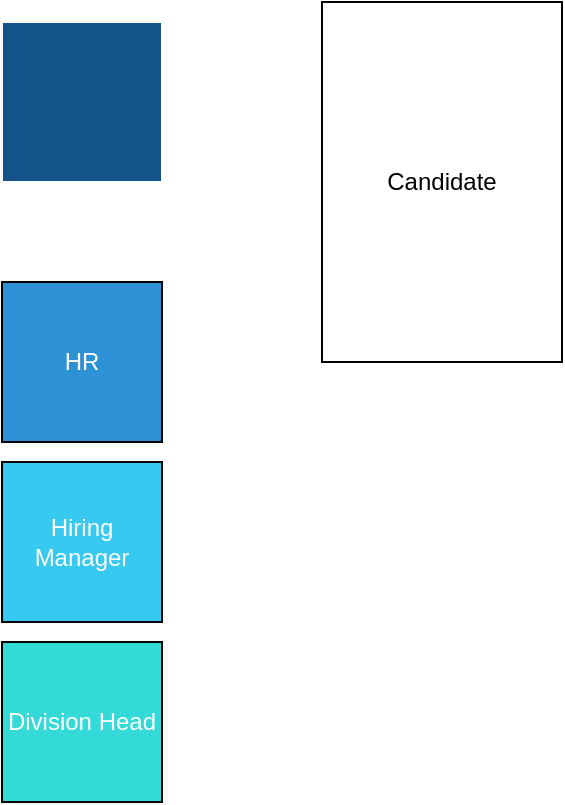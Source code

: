 <mxfile version="21.1.4" type="github">
  <diagram name="Page-1" id="x3qRDm9B7H_OVfXoaRfD">
    <mxGraphModel dx="1026" dy="643" grid="1" gridSize="10" guides="1" tooltips="1" connect="1" arrows="1" fold="1" page="1" pageScale="1" pageWidth="850" pageHeight="1100" math="0" shadow="0">
      <root>
        <mxCell id="0" />
        <mxCell id="1" parent="0" />
        <mxCell id="MzEPvq9lY3MwqnpipSgU-2" value="" style="whiteSpace=wrap;html=1;aspect=fixed;fillColor=#13538A;strokeColor=#FFFFFF;" vertex="1" parent="1">
          <mxGeometry x="40" y="100" width="80" height="80" as="geometry" />
        </mxCell>
        <mxCell id="MzEPvq9lY3MwqnpipSgU-3" value="&lt;font color=&quot;#ffffff&quot;&gt;HR&lt;/font&gt;" style="whiteSpace=wrap;html=1;aspect=fixed;fillColor=#2c92D5;" vertex="1" parent="1">
          <mxGeometry x="40" y="230" width="80" height="80" as="geometry" />
        </mxCell>
        <mxCell id="MzEPvq9lY3MwqnpipSgU-4" value="&lt;font color=&quot;#ffffff&quot;&gt;Hiring Manager&lt;/font&gt;" style="whiteSpace=wrap;html=1;aspect=fixed;fillColor=#37C9EF;" vertex="1" parent="1">
          <mxGeometry x="40" y="320" width="80" height="80" as="geometry" />
        </mxCell>
        <mxCell id="MzEPvq9lY3MwqnpipSgU-5" value="&lt;font color=&quot;#ffffff&quot;&gt;Division Head&lt;/font&gt;" style="whiteSpace=wrap;html=1;aspect=fixed;fillColor=#33dad8;" vertex="1" parent="1">
          <mxGeometry x="40" y="410" width="80" height="80" as="geometry" />
        </mxCell>
        <mxCell id="MzEPvq9lY3MwqnpipSgU-8" value="Candidate" style="rounded=0;whiteSpace=wrap;html=1;" vertex="1" parent="1">
          <mxGeometry x="200" y="90" width="120" height="180" as="geometry" />
        </mxCell>
      </root>
    </mxGraphModel>
  </diagram>
</mxfile>
